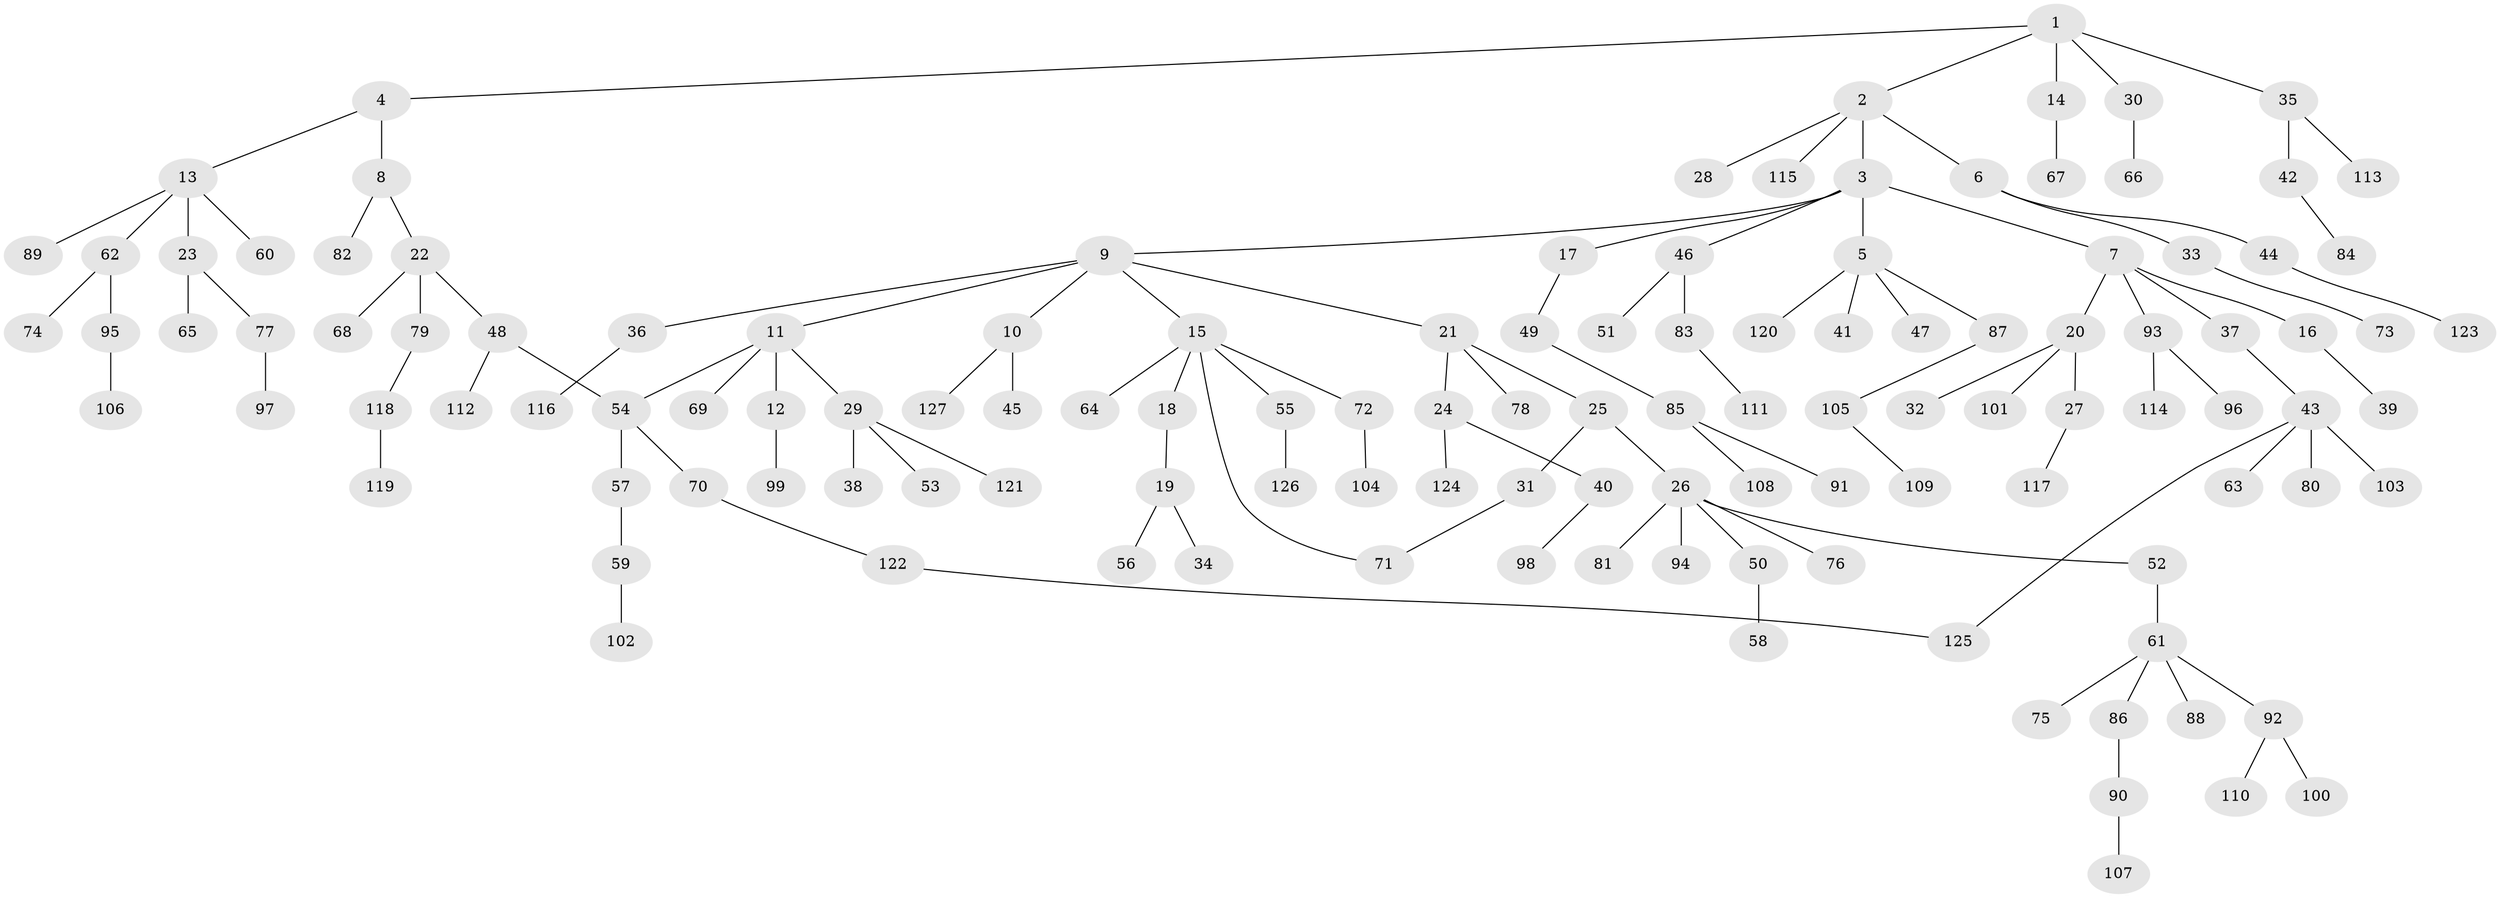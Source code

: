 // Generated by graph-tools (version 1.1) at 2025/13/03/09/25 04:13:32]
// undirected, 127 vertices, 129 edges
graph export_dot {
graph [start="1"]
  node [color=gray90,style=filled];
  1;
  2;
  3;
  4;
  5;
  6;
  7;
  8;
  9;
  10;
  11;
  12;
  13;
  14;
  15;
  16;
  17;
  18;
  19;
  20;
  21;
  22;
  23;
  24;
  25;
  26;
  27;
  28;
  29;
  30;
  31;
  32;
  33;
  34;
  35;
  36;
  37;
  38;
  39;
  40;
  41;
  42;
  43;
  44;
  45;
  46;
  47;
  48;
  49;
  50;
  51;
  52;
  53;
  54;
  55;
  56;
  57;
  58;
  59;
  60;
  61;
  62;
  63;
  64;
  65;
  66;
  67;
  68;
  69;
  70;
  71;
  72;
  73;
  74;
  75;
  76;
  77;
  78;
  79;
  80;
  81;
  82;
  83;
  84;
  85;
  86;
  87;
  88;
  89;
  90;
  91;
  92;
  93;
  94;
  95;
  96;
  97;
  98;
  99;
  100;
  101;
  102;
  103;
  104;
  105;
  106;
  107;
  108;
  109;
  110;
  111;
  112;
  113;
  114;
  115;
  116;
  117;
  118;
  119;
  120;
  121;
  122;
  123;
  124;
  125;
  126;
  127;
  1 -- 2;
  1 -- 4;
  1 -- 14;
  1 -- 30;
  1 -- 35;
  2 -- 3;
  2 -- 6;
  2 -- 28;
  2 -- 115;
  3 -- 5;
  3 -- 7;
  3 -- 9;
  3 -- 17;
  3 -- 46;
  4 -- 8;
  4 -- 13;
  5 -- 41;
  5 -- 47;
  5 -- 87;
  5 -- 120;
  6 -- 33;
  6 -- 44;
  7 -- 16;
  7 -- 20;
  7 -- 37;
  7 -- 93;
  8 -- 22;
  8 -- 82;
  9 -- 10;
  9 -- 11;
  9 -- 15;
  9 -- 21;
  9 -- 36;
  10 -- 45;
  10 -- 127;
  11 -- 12;
  11 -- 29;
  11 -- 54;
  11 -- 69;
  12 -- 99;
  13 -- 23;
  13 -- 60;
  13 -- 62;
  13 -- 89;
  14 -- 67;
  15 -- 18;
  15 -- 55;
  15 -- 64;
  15 -- 72;
  15 -- 71;
  16 -- 39;
  17 -- 49;
  18 -- 19;
  19 -- 34;
  19 -- 56;
  20 -- 27;
  20 -- 32;
  20 -- 101;
  21 -- 24;
  21 -- 25;
  21 -- 78;
  22 -- 48;
  22 -- 68;
  22 -- 79;
  23 -- 65;
  23 -- 77;
  24 -- 40;
  24 -- 124;
  25 -- 26;
  25 -- 31;
  26 -- 50;
  26 -- 52;
  26 -- 76;
  26 -- 81;
  26 -- 94;
  27 -- 117;
  29 -- 38;
  29 -- 53;
  29 -- 121;
  30 -- 66;
  31 -- 71;
  33 -- 73;
  35 -- 42;
  35 -- 113;
  36 -- 116;
  37 -- 43;
  40 -- 98;
  42 -- 84;
  43 -- 63;
  43 -- 80;
  43 -- 103;
  43 -- 125;
  44 -- 123;
  46 -- 51;
  46 -- 83;
  48 -- 112;
  48 -- 54;
  49 -- 85;
  50 -- 58;
  52 -- 61;
  54 -- 57;
  54 -- 70;
  55 -- 126;
  57 -- 59;
  59 -- 102;
  61 -- 75;
  61 -- 86;
  61 -- 88;
  61 -- 92;
  62 -- 74;
  62 -- 95;
  70 -- 122;
  72 -- 104;
  77 -- 97;
  79 -- 118;
  83 -- 111;
  85 -- 91;
  85 -- 108;
  86 -- 90;
  87 -- 105;
  90 -- 107;
  92 -- 100;
  92 -- 110;
  93 -- 96;
  93 -- 114;
  95 -- 106;
  105 -- 109;
  118 -- 119;
  122 -- 125;
}

